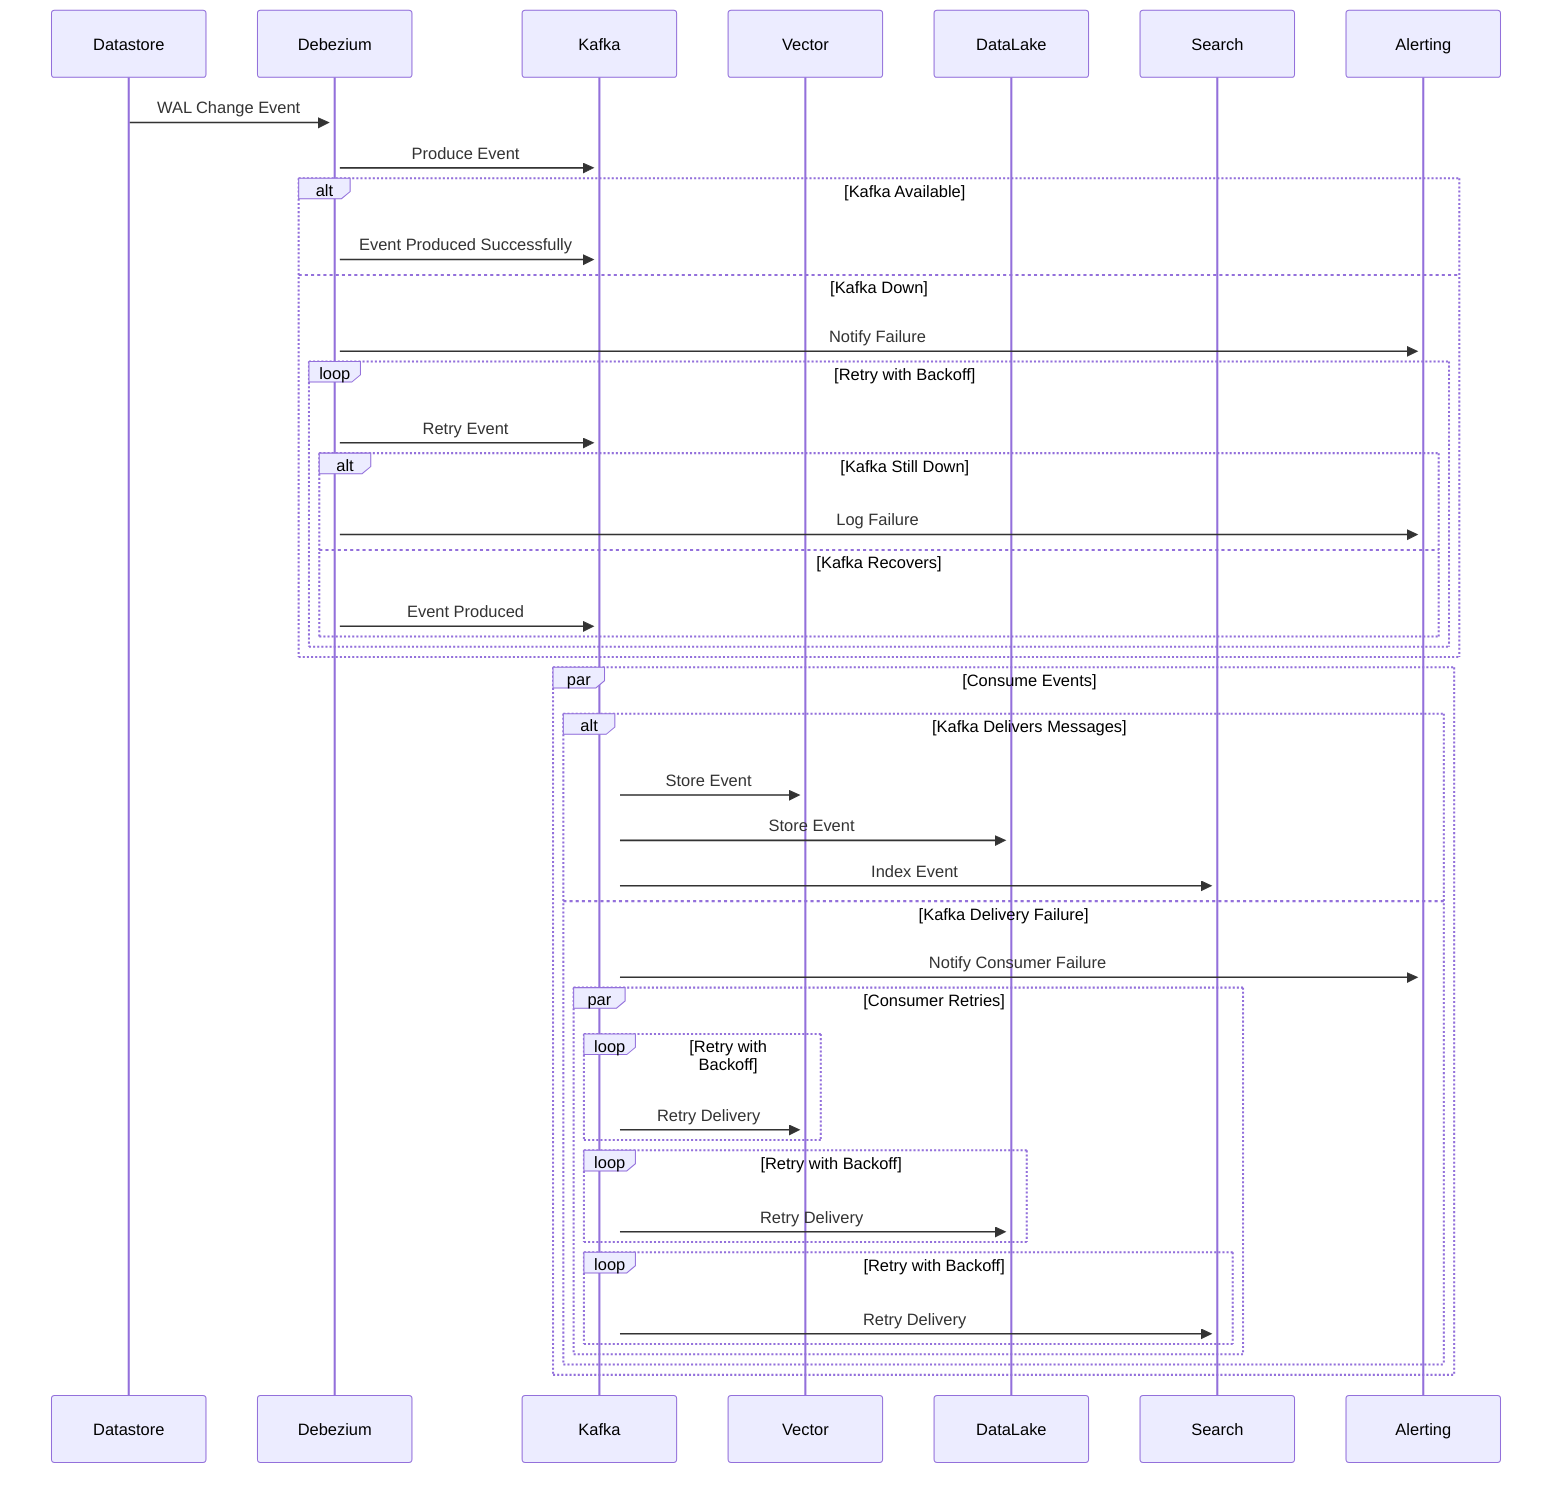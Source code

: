 sequenceDiagram
    participant Datastore
    participant Debezium
    participant Kafka
    participant Vector
    participant DataLake
    participant Search
    participant Alerting

%% --- WAL Processing ---
    Datastore->>+Debezium: WAL Change Event
    Debezium->>+Kafka: Produce Event

%% --- Handle Kafka Failure ---
    alt Kafka Available
        Debezium->>+Kafka: Event Produced Successfully
    else Kafka Down
        Debezium->>+Alerting: Notify Failure
        loop Retry with Backoff
            Debezium->>+Kafka: Retry Event
            alt Kafka Still Down
                Debezium->>+Alerting: Log Failure
            else Kafka Recovers
                Debezium->>+Kafka: Event Produced
            end
        end
    end

%% --- Parallel Downstream Processing ---
    par Consume Events
        alt Kafka Delivers Messages
            Kafka->>+Vector: Store Event
            Kafka->>+DataLake: Store Event
            Kafka->>+Search: Index Event
        else Kafka Delivery Failure
            Kafka->>+Alerting: Notify Consumer Failure
            par Consumer Retries
                loop Retry with Backoff
                    Kafka->>+Vector: Retry Delivery
                end
                loop Retry with Backoff
                    Kafka->>+DataLake: Retry Delivery
                end
                loop Retry with Backoff
                    Kafka->>+Search: Retry Delivery
                end
            end
        end
    end
